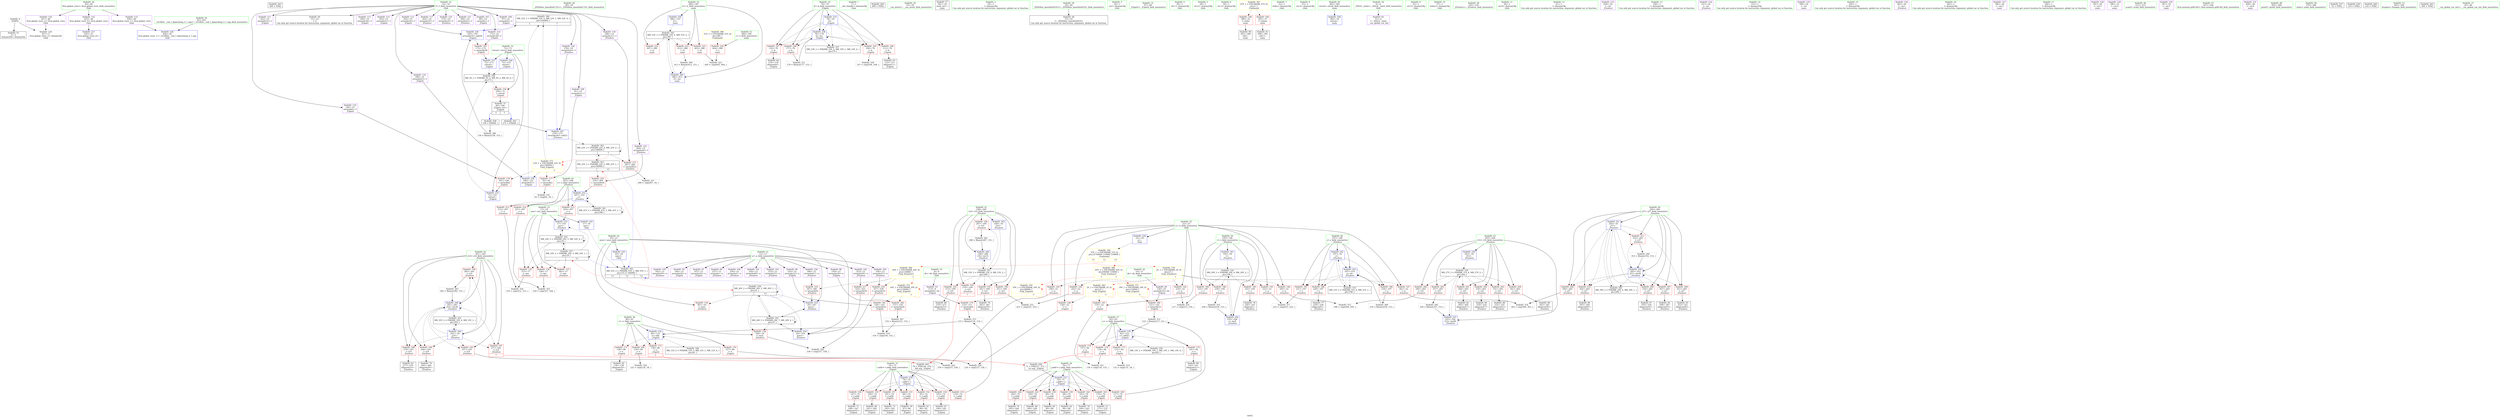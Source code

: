 digraph "SVFG" {
	label="SVFG";

	Node0x5585e24be310 [shape=record,color=grey,label="{NodeID: 0\nNullPtr}"];
	Node0x5585e24be310 -> Node0x5585e24e0730[style=solid];
	Node0x5585e24be310 -> Node0x5585e24e4810[style=solid];
	Node0x5585e2522ef0 [shape=record,color=black,label="{NodeID: 443\n400 = PHI()\n}"];
	Node0x5585e2506e70 [shape=record,color=black,label="{NodeID: 360\nMR_22V_2 = PHI(MR_22V_5, MR_22V_1, MR_22V_4, )\npts\{160000 \}\n|{<s0>3|<s1>7}}"];
	Node0x5585e2506e70:s0 -> Node0x5585e24ecca0[style=dashed,color=blue];
	Node0x5585e2506e70:s1 -> Node0x5585e24ed590[style=dashed,color=blue];
	Node0x5585e24e2ab0 [shape=record,color=red,label="{NodeID: 194\n287\<--199\n\<--i10\n_Z5solvev\n}"];
	Node0x5585e24e2ab0 -> Node0x5585e24f0590[style=solid];
	Node0x5585e24df4c0 [shape=record,color=purple,label="{NodeID: 111\n162\<--14\narrayidx32\<--f\n_Z3getii\n}"];
	Node0x5585e24ddf10 [shape=record,color=green,label="{NodeID: 28\n49\<--50\n_ZNSt8ios_base4InitC1Ev\<--_ZNSt8ios_base4InitC1Ev_field_insensitive\n}"];
	Node0x5585e24f0a10 [shape=record,color=grey,label="{NodeID: 305\n358 = Binary(357, 153, )\n}"];
	Node0x5585e24f0a10 -> Node0x5585e24eddb0[style=solid];
	Node0x5585e24e4170 [shape=record,color=red,label="{NodeID: 222\n407\<--386\n\<--tt\nmain\n}"];
	Node0x5585e24e5c90 [shape=record,color=red,label="{NodeID: 139\n361\<--20\n\<--anss\n_Z5solvev\n}"];
	Node0x5585e24e0830 [shape=record,color=black,label="{NodeID: 56\n15\<--14\n\<--f\nCan only get source location for instruction, argument, global var or function.}"];
	Node0x5585e24ed800 [shape=record,color=blue,label="{NodeID: 250\n203\<--18\ni33\<--\n_Z5solvev\n}"];
	Node0x5585e24ed800 -> Node0x5585e2500140[style=dashed];
	Node0x5585e24e7350 [shape=record,color=red,label="{NodeID: 167\n118\<--78\n\<--k\n_Z3getii\n}"];
	Node0x5585e24e7350 -> Node0x5585e24e0f10[style=solid];
	Node0x5585e24e1f50 [shape=record,color=black,label="{NodeID: 84\n319\<--318\nidxprom47\<--\n_Z5solvev\n}"];
	Node0x5585e24d1ed0 [shape=record,color=green,label="{NodeID: 1\n7\<--1\n__dso_handle\<--dummyObj\nGlob }"];
	Node0x5585e2522fc0 [shape=record,color=black,label="{NodeID: 444\n409 = PHI()\n}"];
	Node0x5585e24e2b80 [shape=record,color=red,label="{NodeID: 195\n257\<--201\n\<--j14\n_Z5solvev\n}"];
	Node0x5585e24e2b80 -> Node0x5585e24f2690[style=solid];
	Node0x5585e24df590 [shape=record,color=purple,label="{NodeID: 112\n165\<--14\narrayidx34\<--f\n_Z3getii\n}"];
	Node0x5585e24df590 -> Node0x5585e24ecca0[style=solid];
	Node0x5585e24de010 [shape=record,color=green,label="{NodeID: 29\n55\<--56\n__cxa_atexit\<--__cxa_atexit_field_insensitive\n}"];
	Node0x5585e24e8c90 [shape=record,color=yellow,style=double,label="{NodeID: 389\n51V_1 = ENCHI(MR_51V_0)\npts\{385 \}\nFun[main]}"];
	Node0x5585e24e8c90 -> Node0x5585e24e3fd0[style=dashed];
	Node0x5585e24f0b90 [shape=record,color=grey,label="{NodeID: 306\n159 = Binary(158, 153, )\n}"];
	Node0x5585e24f0b90 -> Node0x5585e24ecca0[style=solid];
	Node0x5585e24e4240 [shape=record,color=red,label="{NodeID: 223\n412\<--386\n\<--tt\nmain\n}"];
	Node0x5585e24e4240 -> Node0x5585e24f1010[style=solid];
	Node0x5585e24e5d60 [shape=record,color=red,label="{NodeID: 140\n128\<--22\n\<--n\n_Z3getii\n}"];
	Node0x5585e24e5d60 -> Node0x5585e24f2c90[style=solid];
	Node0x5585e24e0930 [shape=record,color=black,label="{NodeID: 57\n381\<--18\nmain_ret\<--\nmain\n}"];
	Node0x5585e24fe840 [shape=record,color=black,label="{NodeID: 334\nMR_29V_3 = PHI(MR_29V_4, MR_29V_2, )\npts\{196 \}\n}"];
	Node0x5585e24fe840 -> Node0x5585e24e8120[style=dashed];
	Node0x5585e24fe840 -> Node0x5585e24e81f0[style=dashed];
	Node0x5585e24fe840 -> Node0x5585e24e82c0[style=dashed];
	Node0x5585e24fe840 -> Node0x5585e24ed320[style=dashed];
	Node0x5585e24ed8d0 [shape=record,color=blue,label="{NodeID: 251\n205\<--18\nj37\<--\n_Z5solvev\n}"];
	Node0x5585e24ed8d0 -> Node0x5585e24e3470[style=dashed];
	Node0x5585e24ed8d0 -> Node0x5585e24e3540[style=dashed];
	Node0x5585e24ed8d0 -> Node0x5585e24e3610[style=dashed];
	Node0x5585e24ed8d0 -> Node0x5585e24e36e0[style=dashed];
	Node0x5585e24ed8d0 -> Node0x5585e24e37b0[style=dashed];
	Node0x5585e24ed8d0 -> Node0x5585e24e3880[style=dashed];
	Node0x5585e24ed8d0 -> Node0x5585e24edce0[style=dashed];
	Node0x5585e24ed8d0 -> Node0x5585e2500640[style=dashed];
	Node0x5585e24e7420 [shape=record,color=red,label="{NodeID: 168\n177\<--78\n\<--k\n_Z3getii\n}"];
	Node0x5585e24e7420 -> Node0x5585e24f1310[style=solid];
	Node0x5585e24e2020 [shape=record,color=black,label="{NodeID: 85\n322\<--321\nidxprom49\<--\n_Z5solvev\n}"];
	Node0x5585e24bd270 [shape=record,color=green,label="{NodeID: 2\n18\<--1\n\<--dummyObj\nCan only get source location for instruction, argument, global var or function.}"];
	Node0x5585e2523090 [shape=record,color=black,label="{NodeID: 445\n70 = PHI(156, 270, )\n0th arg _Z3getii }"];
	Node0x5585e2523090 -> Node0x5585e24ec7c0[style=solid];
	Node0x5585e2507870 [shape=record,color=black,label="{NodeID: 362\nMR_22V_3 = PHI(MR_22V_4, MR_22V_2, )\npts\{160000 \}\n|{|<s3>7}}"];
	Node0x5585e2507870 -> Node0x5585e24e3bc0[style=dashed];
	Node0x5585e2507870 -> Node0x5585e2504b70[style=dashed];
	Node0x5585e2507870 -> Node0x5585e2507870[style=dashed];
	Node0x5585e2507870:s3 -> Node0x5585e2509070[style=dashed,color=red];
	Node0x5585e24e2c50 [shape=record,color=red,label="{NodeID: 196\n264\<--201\n\<--j14\n_Z5solvev\n}"];
	Node0x5585e24e2c50 -> Node0x5585e24e1b40[style=solid];
	Node0x5585e24df660 [shape=record,color=purple,label="{NodeID: 113\n169\<--14\narrayidx36\<--f\n_Z3getii\n}"];
	Node0x5585e24de110 [shape=record,color=green,label="{NodeID: 30\n54\<--60\n_ZNSt8ios_base4InitD1Ev\<--_ZNSt8ios_base4InitD1Ev_field_insensitive\n}"];
	Node0x5585e24de110 -> Node0x5585e24e0a00[style=solid];
	Node0x5585e24f0d10 [shape=record,color=grey,label="{NodeID: 307\n152 = Binary(151, 153, )\n}"];
	Node0x5585e24f0d10 -> Node0x5585e24f1f10[style=solid];
	Node0x5585e24e4310 [shape=record,color=blue,label="{NodeID: 224\n17\<--18\nans\<--\nGlob }"];
	Node0x5585e24e4310 -> Node0x5585e2501040[style=dashed];
	Node0x5585e24e5e30 [shape=record,color=red,label="{NodeID: 141\n135\<--22\n\<--n\n_Z3getii\n}"];
	Node0x5585e24e5e30 -> Node0x5585e24f2210[style=solid];
	Node0x5585e24e0a00 [shape=record,color=black,label="{NodeID: 58\n53\<--54\n\<--_ZNSt8ios_base4InitD1Ev\nCan only get source location for instruction, argument, global var or function.}"];
	Node0x5585e24fed40 [shape=record,color=black,label="{NodeID: 335\nMR_31V_2 = PHI(MR_31V_4, MR_31V_1, )\npts\{198 \}\n}"];
	Node0x5585e24fed40 -> Node0x5585e24ed180[style=dashed];
	Node0x5585e24ed9a0 [shape=record,color=blue,label="{NodeID: 252\n207\<--310\ns\<--\n_Z5solvev\n}"];
	Node0x5585e24ed9a0 -> Node0x5585e24e3950[style=dashed];
	Node0x5585e24ed9a0 -> Node0x5585e24e3a20[style=dashed];
	Node0x5585e24ed9a0 -> Node0x5585e24e3af0[style=dashed];
	Node0x5585e24ed9a0 -> Node0x5585e24ed9a0[style=dashed];
	Node0x5585e24ed9a0 -> Node0x5585e2500b40[style=dashed];
	Node0x5585e24e74f0 [shape=record,color=red,label="{NodeID: 169\n124\<--80\n\<--x\n_Z3getii\n}"];
	Node0x5585e24e74f0 -> Node0x5585e24f2e10[style=solid];
	Node0x5585e24e20f0 [shape=record,color=black,label="{NodeID: 86\n332\<--331\nidxprom52\<--\n_Z5solvev\n}"];
	Node0x5585e24bd390 [shape=record,color=green,label="{NodeID: 3\n24\<--1\n.str\<--dummyObj\nGlob }"];
	Node0x5585e2523330 [shape=record,color=black,label="{NodeID: 446\n71 = PHI(157, 271, )\n1st arg _Z3getii }"];
	Node0x5585e2523330 -> Node0x5585e24ec890[style=solid];
	Node0x5585e2507d70 [shape=record,color=yellow,style=double,label="{NodeID: 363\n2V_1 = ENCHI(MR_2V_0)\npts\{23 \}\nFun[_Z3getii]|{|<s2>3}}"];
	Node0x5585e2507d70 -> Node0x5585e24e5d60[style=dashed];
	Node0x5585e2507d70 -> Node0x5585e24e5e30[style=dashed];
	Node0x5585e2507d70:s2 -> Node0x5585e2507d70[style=dashed,color=red];
	Node0x5585e24e2d20 [shape=record,color=red,label="{NodeID: 197\n271\<--201\n\<--j14\n_Z5solvev\n|{<s0>7}}"];
	Node0x5585e24e2d20:s0 -> Node0x5585e2523330[style=solid,color=red];
	Node0x5585e24df730 [shape=record,color=purple,label="{NodeID: 114\n172\<--14\narrayidx38\<--f\n_Z3getii\n}"];
	Node0x5585e24df730 -> Node0x5585e24e8050[style=solid];
	Node0x5585e24de210 [shape=record,color=green,label="{NodeID: 31\n67\<--68\n_Z3getii\<--_Z3getii_field_insensitive\n}"];
	Node0x5585e24f0e90 [shape=record,color=grey,label="{NodeID: 308\n235 = Binary(234, 153, )\n}"];
	Node0x5585e24f0e90 -> Node0x5585e24ed250[style=solid];
	Node0x5585e24e4410 [shape=record,color=blue,label="{NodeID: 225\n20\<--18\nanss\<--\nGlob }"];
	Node0x5585e24e4410 -> Node0x5585e2501040[style=dashed];
	Node0x5585e24e5f00 [shape=record,color=red,label="{NodeID: 142\n216\<--22\n\<--n\n_Z5solvev\n}"];
	Node0x5585e24e5f00 -> Node0x5585e24f1a90[style=solid];
	Node0x5585e24e0b00 [shape=record,color=black,label="{NodeID: 59\n87\<--86\nidxprom\<--\n_Z3getii\n}"];
	Node0x5585e24eda70 [shape=record,color=blue,label="{NodeID: 253\n17\<--316\nans\<--\n_Z5solvev\n}"];
	Node0x5585e24eda70 -> Node0x5585e2505070[style=dashed];
	Node0x5585e24e75c0 [shape=record,color=red,label="{NodeID: 170\n127\<--80\n\<--x\n_Z3getii\n}"];
	Node0x5585e24e75c0 -> Node0x5585e24f2c90[style=solid];
	Node0x5585e24e21c0 [shape=record,color=black,label="{NodeID: 87\n335\<--334\nidxprom54\<--\n_Z5solvev\n}"];
	Node0x5585e24bd420 [shape=record,color=green,label="{NodeID: 4\n26\<--1\n.str.1\<--dummyObj\nGlob }"];
	Node0x5585e24e2df0 [shape=record,color=red,label="{NodeID: 198\n276\<--201\n\<--j14\n_Z5solvev\n}"];
	Node0x5585e24e2df0 -> Node0x5585e24e1ce0[style=solid];
	Node0x5585e24e4930 [shape=record,color=purple,label="{NodeID: 115\n183\<--14\narrayidx41\<--f\n_Z3getii\n}"];
	Node0x5585e24de310 [shape=record,color=green,label="{NodeID: 32\n72\<--73\nretval\<--retval_field_insensitive\n_Z3getii\n}"];
	Node0x5585e24de310 -> Node0x5585e24e6580[style=solid];
	Node0x5585e24de310 -> Node0x5585e24ec960[style=solid];
	Node0x5585e24de310 -> Node0x5585e24ecd70[style=solid];
	Node0x5585e24de310 -> Node0x5585e24ecfe0[style=solid];
	Node0x5585e24e8f60 [shape=record,color=yellow,style=double,label="{NodeID: 392\n57V_1 = ENCHI(MR_57V_0)\npts\{23 90000 110000 130000 \}\nFun[main]|{<s0>13|<s1>13|<s2>13}}"];
	Node0x5585e24e8f60:s0 -> Node0x5585e2509340[style=dashed,color=red];
	Node0x5585e24e8f60:s1 -> Node0x5585e24e87a0[style=dashed,color=red];
	Node0x5585e24e8f60:s2 -> Node0x5585e24e8990[style=dashed,color=red];
	Node0x5585e24f1010 [shape=record,color=grey,label="{NodeID: 309\n413 = Binary(412, 153, )\n}"];
	Node0x5585e24f1010 -> Node0x5585e24ee020[style=solid];
	Node0x5585e24e4510 [shape=record,color=blue,label="{NodeID: 226\n22\<--18\nn\<--\nGlob }"];
	Node0x5585e24e4510 -> Node0x5585e24e8f60[style=dashed];
	Node0x5585e24e5fd0 [shape=record,color=red,label="{NodeID: 143\n222\<--22\n\<--n\n_Z5solvev\n}"];
	Node0x5585e24e5fd0 -> Node0x5585e24f1c10[style=solid];
	Node0x5585e24e0bd0 [shape=record,color=black,label="{NodeID: 60\n90\<--89\nidxprom1\<--\n_Z3getii\n}"];
	Node0x5585e24ff740 [shape=record,color=black,label="{NodeID: 337\nMR_24V_2 = PHI(MR_24V_3, MR_24V_1, )\npts\{19 \}\n|{|<s6>13}}"];
	Node0x5585e24ff740 -> Node0x5585e24e5950[style=dashed];
	Node0x5585e24ff740 -> Node0x5585e24e5a20[style=dashed];
	Node0x5585e24ff740 -> Node0x5585e24e5af0[style=dashed];
	Node0x5585e24ff740 -> Node0x5585e24eda70[style=dashed];
	Node0x5585e24ff740 -> Node0x5585e24ff740[style=dashed];
	Node0x5585e24ff740 -> Node0x5585e2505070[style=dashed];
	Node0x5585e24ff740:s6 -> Node0x5585e2501040[style=dashed,color=blue];
	Node0x5585e24edb40 [shape=record,color=blue,label="{NodeID: 254\n20\<--324\nanss\<--\n_Z5solvev\n}"];
	Node0x5585e24edb40 -> Node0x5585e2505570[style=dashed];
	Node0x5585e24e7690 [shape=record,color=red,label="{NodeID: 171\n138\<--80\n\<--x\n_Z3getii\n}"];
	Node0x5585e24e7690 -> Node0x5585e24e0fe0[style=solid];
	Node0x5585e24e2290 [shape=record,color=black,label="{NodeID: 88\n342\<--341\nidxprom58\<--\n_Z5solvev\n}"];
	Node0x5585e24d21f0 [shape=record,color=green,label="{NodeID: 5\n28\<--1\n.str.2\<--dummyObj\nGlob }"];
	Node0x5585e24e2ec0 [shape=record,color=red,label="{NodeID: 199\n282\<--201\n\<--j14\n_Z5solvev\n}"];
	Node0x5585e24e2ec0 -> Node0x5585e24f0710[style=solid];
	Node0x5585e24e49c0 [shape=record,color=purple,label="{NodeID: 116\n186\<--14\narrayidx43\<--f\n_Z3getii\n}"];
	Node0x5585e24e49c0 -> Node0x5585e24ecf10[style=solid];
	Node0x5585e24de3e0 [shape=record,color=green,label="{NodeID: 33\n74\<--75\ni.addr\<--i.addr_field_insensitive\n_Z3getii\n}"];
	Node0x5585e24de3e0 -> Node0x5585e24e6650[style=solid];
	Node0x5585e24de3e0 -> Node0x5585e24e6720[style=solid];
	Node0x5585e24de3e0 -> Node0x5585e24e67f0[style=solid];
	Node0x5585e24de3e0 -> Node0x5585e24e68c0[style=solid];
	Node0x5585e24de3e0 -> Node0x5585e24e6990[style=solid];
	Node0x5585e24de3e0 -> Node0x5585e24e6a60[style=solid];
	Node0x5585e24de3e0 -> Node0x5585e24e6b30[style=solid];
	Node0x5585e24de3e0 -> Node0x5585e24ec7c0[style=solid];
	Node0x5585e24f1190 [shape=record,color=grey,label="{NodeID: 310\n240 = Binary(239, 153, )\n}"];
	Node0x5585e24f1190 -> Node0x5585e24ed320[style=solid];
	Node0x5585e24e4610 [shape=record,color=blue,label="{NodeID: 227\n425\<--41\nllvm.global_ctors_0\<--\nGlob }"];
	Node0x5585e24e60a0 [shape=record,color=red,label="{NodeID: 144\n252\<--22\n\<--n\n_Z5solvev\n}"];
	Node0x5585e24e60a0 -> Node0x5585e24f2390[style=solid];
	Node0x5585e24e0ca0 [shape=record,color=black,label="{NodeID: 61\n96\<--95\nidxprom3\<--\n_Z3getii\n}"];
	Node0x5585e24ffc40 [shape=record,color=black,label="{NodeID: 338\nMR_26V_2 = PHI(MR_26V_3, MR_26V_1, )\npts\{21 \}\n|{|<s6>13}}"];
	Node0x5585e24ffc40 -> Node0x5585e24e5bc0[style=dashed];
	Node0x5585e24ffc40 -> Node0x5585e24e5c90[style=dashed];
	Node0x5585e24ffc40 -> Node0x5585e24edb40[style=dashed];
	Node0x5585e24ffc40 -> Node0x5585e24edc10[style=dashed];
	Node0x5585e24ffc40 -> Node0x5585e24ffc40[style=dashed];
	Node0x5585e24ffc40 -> Node0x5585e2505570[style=dashed];
	Node0x5585e24ffc40:s6 -> Node0x5585e2501040[style=dashed,color=blue];
	Node0x5585e24edc10 [shape=record,color=blue,label="{NodeID: 255\n20\<--347\nanss\<--\n_Z5solvev\n}"];
	Node0x5585e24edc10 -> Node0x5585e2505570[style=dashed];
	Node0x5585e24e7760 [shape=record,color=red,label="{NodeID: 172\n156\<--80\n\<--x\n_Z3getii\n|{<s0>3}}"];
	Node0x5585e24e7760:s0 -> Node0x5585e2523090[style=solid,color=red];
	Node0x5585e24e2360 [shape=record,color=black,label="{NodeID: 89\n345\<--344\nidxprom60\<--\n_Z5solvev\n}"];
	Node0x5585e24d2280 [shape=record,color=green,label="{NodeID: 6\n30\<--1\n.str.3\<--dummyObj\nGlob }"];
	Node0x5585e24e2f90 [shape=record,color=red,label="{NodeID: 200\n294\<--203\n\<--i33\n_Z5solvev\n}"];
	Node0x5585e24e2f90 -> Node0x5585e24f1910[style=solid];
	Node0x5585e24e4a50 [shape=record,color=purple,label="{NodeID: 117\n263\<--14\narrayidx19\<--f\n_Z5solvev\n}"];
	Node0x5585e24de4b0 [shape=record,color=green,label="{NodeID: 34\n76\<--77\nj.addr\<--j.addr_field_insensitive\n_Z3getii\n}"];
	Node0x5585e24de4b0 -> Node0x5585e24e6c00[style=solid];
	Node0x5585e24de4b0 -> Node0x5585e24e6cd0[style=solid];
	Node0x5585e24de4b0 -> Node0x5585e24e6da0[style=solid];
	Node0x5585e24de4b0 -> Node0x5585e24e6e70[style=solid];
	Node0x5585e24de4b0 -> Node0x5585e24e6f40[style=solid];
	Node0x5585e24de4b0 -> Node0x5585e24e7010[style=solid];
	Node0x5585e24de4b0 -> Node0x5585e24e70e0[style=solid];
	Node0x5585e24de4b0 -> Node0x5585e24ec890[style=solid];
	Node0x5585e24f1310 [shape=record,color=grey,label="{NodeID: 311\n178 = Binary(177, 153, )\n}"];
	Node0x5585e24f1310 -> Node0x5585e24ece40[style=solid];
	Node0x5585e24e4710 [shape=record,color=blue,label="{NodeID: 228\n426\<--42\nllvm.global_ctors_1\<--_GLOBAL__sub_I_lijiancheng_0_1.cpp\nGlob }"];
	Node0x5585e24e6170 [shape=record,color=red,label="{NodeID: 145\n258\<--22\n\<--n\n_Z5solvev\n}"];
	Node0x5585e24e6170 -> Node0x5585e24f2690[style=solid];
	Node0x5585e24e0d70 [shape=record,color=black,label="{NodeID: 62\n99\<--98\nidxprom5\<--\n_Z3getii\n}"];
	Node0x5585e2500140 [shape=record,color=black,label="{NodeID: 339\nMR_37V_3 = PHI(MR_37V_4, MR_37V_2, )\npts\{204 \}\n}"];
	Node0x5585e2500140 -> Node0x5585e24e2f90[style=dashed];
	Node0x5585e2500140 -> Node0x5585e24e3060[style=dashed];
	Node0x5585e2500140 -> Node0x5585e24e3130[style=dashed];
	Node0x5585e2500140 -> Node0x5585e24e3200[style=dashed];
	Node0x5585e2500140 -> Node0x5585e24e32d0[style=dashed];
	Node0x5585e2500140 -> Node0x5585e24e33a0[style=dashed];
	Node0x5585e2500140 -> Node0x5585e24eddb0[style=dashed];
	Node0x5585e24edce0 [shape=record,color=blue,label="{NodeID: 256\n205\<--353\nj37\<--inc65\n_Z5solvev\n}"];
	Node0x5585e24edce0 -> Node0x5585e24e3470[style=dashed];
	Node0x5585e24edce0 -> Node0x5585e24e3540[style=dashed];
	Node0x5585e24edce0 -> Node0x5585e24e3610[style=dashed];
	Node0x5585e24edce0 -> Node0x5585e24e36e0[style=dashed];
	Node0x5585e24edce0 -> Node0x5585e24e37b0[style=dashed];
	Node0x5585e24edce0 -> Node0x5585e24e3880[style=dashed];
	Node0x5585e24edce0 -> Node0x5585e24edce0[style=dashed];
	Node0x5585e24edce0 -> Node0x5585e2500640[style=dashed];
	Node0x5585e24e7830 [shape=record,color=red,label="{NodeID: 173\n131\<--82\n\<--y\n_Z3getii\n}"];
	Node0x5585e24e7830 -> Node0x5585e24f1790[style=solid];
	Node0x5585e24e2430 [shape=record,color=black,label="{NodeID: 90\n392\<--389\ncall\<--\nmain\n}"];
	Node0x5585e24d1220 [shape=record,color=green,label="{NodeID: 7\n32\<--1\nstdin\<--dummyObj\nGlob }"];
	Node0x5585e24e3060 [shape=record,color=red,label="{NodeID: 201\n304\<--203\n\<--i33\n_Z5solvev\n}"];
	Node0x5585e24e3060 -> Node0x5585e24e1db0[style=solid];
	Node0x5585e24e4b20 [shape=record,color=purple,label="{NodeID: 118\n266\<--14\narrayidx21\<--f\n_Z5solvev\n}"];
	Node0x5585e24e4b20 -> Node0x5585e24e3bc0[style=solid];
	Node0x5585e24de580 [shape=record,color=green,label="{NodeID: 35\n78\<--79\nk\<--k_field_insensitive\n_Z3getii\n}"];
	Node0x5585e24de580 -> Node0x5585e24e71b0[style=solid];
	Node0x5585e24de580 -> Node0x5585e24e7280[style=solid];
	Node0x5585e24de580 -> Node0x5585e24e7350[style=solid];
	Node0x5585e24de580 -> Node0x5585e24e7420[style=solid];
	Node0x5585e24de580 -> Node0x5585e24eca30[style=solid];
	Node0x5585e24de580 -> Node0x5585e24ece40[style=solid];
	Node0x5585e24f1490 [shape=record,color=grey,label="{NodeID: 312\n122 = Binary(117, 121, )\n}"];
	Node0x5585e24f1490 -> Node0x5585e24ecbd0[style=solid];
	Node0x5585e24e4810 [shape=record,color=blue, style = dotted,label="{NodeID: 229\n427\<--3\nllvm.global_ctors_2\<--dummyVal\nGlob }"];
	Node0x5585e24e6240 [shape=record,color=red,label="{NodeID: 146\n295\<--22\n\<--n\n_Z5solvev\n}"];
	Node0x5585e24e6240 -> Node0x5585e24f1910[style=solid];
	Node0x5585e24e0e40 [shape=record,color=black,label="{NodeID: 63\n112\<--111\nidxprom7\<--\n_Z3getii\n}"];
	Node0x5585e2500640 [shape=record,color=black,label="{NodeID: 340\nMR_39V_2 = PHI(MR_39V_4, MR_39V_1, )\npts\{206 \}\n}"];
	Node0x5585e2500640 -> Node0x5585e24ed8d0[style=dashed];
	Node0x5585e24eddb0 [shape=record,color=blue,label="{NodeID: 257\n203\<--358\ni33\<--inc68\n_Z5solvev\n}"];
	Node0x5585e24eddb0 -> Node0x5585e2500140[style=dashed];
	Node0x5585e24e7900 [shape=record,color=red,label="{NodeID: 174\n134\<--82\n\<--y\n_Z3getii\n}"];
	Node0x5585e24e7900 -> Node0x5585e24f2210[style=solid];
	Node0x5585e24e2500 [shape=record,color=black,label="{NodeID: 91\n398\<--395\ncall1\<--\nmain\n}"];
	Node0x5585e24d12b0 [shape=record,color=green,label="{NodeID: 8\n33\<--1\n.str.4\<--dummyObj\nGlob }"];
	Node0x5585e24e3130 [shape=record,color=red,label="{NodeID: 202\n318\<--203\n\<--i33\n_Z5solvev\n}"];
	Node0x5585e24e3130 -> Node0x5585e24e1f50[style=solid];
	Node0x5585e24e4bf0 [shape=record,color=purple,label="{NodeID: 119\n275\<--14\narrayidx24\<--f\n_Z5solvev\n}"];
	Node0x5585e24de650 [shape=record,color=green,label="{NodeID: 36\n80\<--81\nx\<--x_field_insensitive\n_Z3getii\n}"];
	Node0x5585e24de650 -> Node0x5585e24e74f0[style=solid];
	Node0x5585e24de650 -> Node0x5585e24e75c0[style=solid];
	Node0x5585e24de650 -> Node0x5585e24e7690[style=solid];
	Node0x5585e24de650 -> Node0x5585e24e7760[style=solid];
	Node0x5585e24de650 -> Node0x5585e24ecb00[style=solid];
	Node0x5585e24f1610 [shape=record,color=grey,label="{NodeID: 313\n115 = Binary(110, 114, )\n}"];
	Node0x5585e24f1610 -> Node0x5585e24ecb00[style=solid];
	Node0x5585e24ec7c0 [shape=record,color=blue,label="{NodeID: 230\n74\<--70\ni.addr\<--i\n_Z3getii\n}"];
	Node0x5585e24ec7c0 -> Node0x5585e24e6650[style=dashed];
	Node0x5585e24ec7c0 -> Node0x5585e24e6720[style=dashed];
	Node0x5585e24ec7c0 -> Node0x5585e24e67f0[style=dashed];
	Node0x5585e24ec7c0 -> Node0x5585e24e68c0[style=dashed];
	Node0x5585e24ec7c0 -> Node0x5585e24e6990[style=dashed];
	Node0x5585e24ec7c0 -> Node0x5585e24e6a60[style=dashed];
	Node0x5585e24ec7c0 -> Node0x5585e24e6b30[style=dashed];
	Node0x5585e24e6310 [shape=record,color=red,label="{NodeID: 147\n301\<--22\n\<--n\n_Z5solvev\n}"];
	Node0x5585e24e6310 -> Node0x5585e24f1d90[style=solid];
	Node0x5585e24e0f10 [shape=record,color=black,label="{NodeID: 64\n119\<--118\nidxprom9\<--\n_Z3getii\n}"];
	Node0x5585e2500b40 [shape=record,color=black,label="{NodeID: 341\nMR_41V_2 = PHI(MR_41V_3, MR_41V_1, )\npts\{208 \}\n}"];
	Node0x5585e2500b40 -> Node0x5585e24ed9a0[style=dashed];
	Node0x5585e2500b40 -> Node0x5585e2500b40[style=dashed];
	Node0x5585e24ede80 [shape=record,color=blue,label="{NodeID: 258\n382\<--18\nretval\<--\nmain\n}"];
	Node0x5585e24e79d0 [shape=record,color=red,label="{NodeID: 175\n141\<--82\n\<--y\n_Z3getii\n}"];
	Node0x5585e24e79d0 -> Node0x5585e24e10b0[style=solid];
	Node0x5585e24e25d0 [shape=record,color=purple,label="{NodeID: 92\n51\<--4\n\<--_ZStL8__ioinit\n__cxx_global_var_init\n}"];
	Node0x5585e24d0e60 [shape=record,color=green,label="{NodeID: 9\n35\<--1\n.str.5\<--dummyObj\nGlob }"];
	Node0x5585e24e3200 [shape=record,color=red,label="{NodeID: 203\n331\<--203\n\<--i33\n_Z5solvev\n}"];
	Node0x5585e24e3200 -> Node0x5585e24e20f0[style=solid];
	Node0x5585e24e4cc0 [shape=record,color=purple,label="{NodeID: 120\n278\<--14\narrayidx26\<--f\n_Z5solvev\n}"];
	Node0x5585e24e4cc0 -> Node0x5585e24ed590[style=solid];
	Node0x5585e24de720 [shape=record,color=green,label="{NodeID: 37\n82\<--83\ny\<--y_field_insensitive\n_Z3getii\n}"];
	Node0x5585e24de720 -> Node0x5585e24e7830[style=solid];
	Node0x5585e24de720 -> Node0x5585e24e7900[style=solid];
	Node0x5585e24de720 -> Node0x5585e24e79d0[style=solid];
	Node0x5585e24de720 -> Node0x5585e24e7aa0[style=solid];
	Node0x5585e24de720 -> Node0x5585e24ecbd0[style=solid];
	Node0x5585e24f1790 [shape=record,color=grey,label="{NodeID: 314\n132 = cmp(131, 18, )\n}"];
	Node0x5585e24ec890 [shape=record,color=blue,label="{NodeID: 231\n76\<--71\nj.addr\<--j\n_Z3getii\n}"];
	Node0x5585e24ec890 -> Node0x5585e24e6c00[style=dashed];
	Node0x5585e24ec890 -> Node0x5585e24e6cd0[style=dashed];
	Node0x5585e24ec890 -> Node0x5585e24e6da0[style=dashed];
	Node0x5585e24ec890 -> Node0x5585e24e6e70[style=dashed];
	Node0x5585e24ec890 -> Node0x5585e24e6f40[style=dashed];
	Node0x5585e24ec890 -> Node0x5585e24e7010[style=dashed];
	Node0x5585e24ec890 -> Node0x5585e24e70e0[style=dashed];
	Node0x5585e24e63e0 [shape=record,color=red,label="{NodeID: 148\n389\<--32\n\<--stdin\nmain\n}"];
	Node0x5585e24e63e0 -> Node0x5585e24e2430[style=solid];
	Node0x5585e24e0fe0 [shape=record,color=black,label="{NodeID: 65\n139\<--138\nidxprom19\<--\n_Z3getii\n}"];
	Node0x5585e2501040 [shape=record,color=black,label="{NodeID: 342\nMR_55V_2 = PHI(MR_55V_3, MR_55V_1, )\npts\{19 21 160000 \}\n|{<s0>13|<s1>13|<s2>13}}"];
	Node0x5585e2501040:s0 -> Node0x5585e24ff740[style=dashed,color=red];
	Node0x5585e2501040:s1 -> Node0x5585e24ffc40[style=dashed,color=red];
	Node0x5585e2501040:s2 -> Node0x5585e2504b70[style=dashed,color=red];
	Node0x5585e24edf50 [shape=record,color=blue,label="{NodeID: 259\n386\<--153\ntt\<--\nmain\n}"];
	Node0x5585e24edf50 -> Node0x5585e2501570[style=dashed];
	Node0x5585e24e7aa0 [shape=record,color=red,label="{NodeID: 176\n157\<--82\n\<--y\n_Z3getii\n|{<s0>3}}"];
	Node0x5585e24e7aa0:s0 -> Node0x5585e2523330[style=solid,color=red];
	Node0x5585e24e26a0 [shape=record,color=purple,label="{NodeID: 93\n113\<--8\narrayidx8\<--dx\n_Z3getii\n}"];
	Node0x5585e24e26a0 -> Node0x5585e24e7d10[style=solid];
	Node0x5585e24d0ef0 [shape=record,color=green,label="{NodeID: 10\n37\<--1\nstdout\<--dummyObj\nGlob }"];
	Node0x5585e2508dd0 [shape=record,color=yellow,style=double,label="{NodeID: 370\n16V_1 = ENCHI(MR_16V_0)\npts\{90000 \}\nFun[_Z3getii]|{|<s1>3}}"];
	Node0x5585e2508dd0 -> Node0x5585e24e7d10[style=dashed];
	Node0x5585e2508dd0:s1 -> Node0x5585e2508dd0[style=dashed,color=red];
	Node0x5585e24e32d0 [shape=record,color=red,label="{NodeID: 204\n341\<--203\n\<--i33\n_Z5solvev\n}"];
	Node0x5585e24e32d0 -> Node0x5585e24e2290[style=solid];
	Node0x5585e24e4d90 [shape=record,color=purple,label="{NodeID: 121\n306\<--14\narrayidx42\<--f\n_Z5solvev\n}"];
	Node0x5585e24de7f0 [shape=record,color=green,label="{NodeID: 38\n192\<--193\n_Z5solvev\<--_Z5solvev_field_insensitive\n}"];
	Node0x5585e24f1910 [shape=record,color=grey,label="{NodeID: 315\n296 = cmp(294, 295, )\n}"];
	Node0x5585e24ec960 [shape=record,color=blue,label="{NodeID: 232\n72\<--101\nretval\<--\n_Z3getii\n}"];
	Node0x5585e24ec960 -> Node0x5585e2505a70[style=dashed];
	Node0x5585e24e64b0 [shape=record,color=red,label="{NodeID: 149\n395\<--37\n\<--stdout\nmain\n}"];
	Node0x5585e24e64b0 -> Node0x5585e24e2500[style=solid];
	Node0x5585e24e10b0 [shape=record,color=black,label="{NodeID: 66\n142\<--141\nidxprom21\<--\n_Z3getii\n}"];
	Node0x5585e2501570 [shape=record,color=black,label="{NodeID: 343\nMR_53V_3 = PHI(MR_53V_4, MR_53V_2, )\npts\{387 \}\n}"];
	Node0x5585e2501570 -> Node0x5585e24e40a0[style=dashed];
	Node0x5585e2501570 -> Node0x5585e24e4170[style=dashed];
	Node0x5585e2501570 -> Node0x5585e24e4240[style=dashed];
	Node0x5585e2501570 -> Node0x5585e24ee020[style=dashed];
	Node0x5585e24ee020 [shape=record,color=blue,label="{NodeID: 260\n386\<--413\ntt\<--inc\nmain\n}"];
	Node0x5585e24ee020 -> Node0x5585e2501570[style=dashed];
	Node0x5585e24e7b70 [shape=record,color=red,label="{NodeID: 177\n92\<--91\n\<--arrayidx2\n_Z3getii\n}"];
	Node0x5585e24e7b70 -> Node0x5585e24f3110[style=solid];
	Node0x5585e24e2770 [shape=record,color=purple,label="{NodeID: 94\n120\<--10\narrayidx10\<--dy\n_Z3getii\n}"];
	Node0x5585e24e2770 -> Node0x5585e24e7de0[style=solid];
	Node0x5585e24d0fc0 [shape=record,color=green,label="{NodeID: 11\n38\<--1\n.str.6\<--dummyObj\nGlob }"];
	Node0x5585e2508eb0 [shape=record,color=yellow,style=double,label="{NodeID: 371\n18V_1 = ENCHI(MR_18V_0)\npts\{110000 \}\nFun[_Z3getii]|{|<s1>3}}"];
	Node0x5585e2508eb0 -> Node0x5585e24e7de0[style=dashed];
	Node0x5585e2508eb0:s1 -> Node0x5585e2508eb0[style=dashed,color=red];
	Node0x5585e24e33a0 [shape=record,color=red,label="{NodeID: 205\n357\<--203\n\<--i33\n_Z5solvev\n}"];
	Node0x5585e24e33a0 -> Node0x5585e24f0a10[style=solid];
	Node0x5585e24e4e60 [shape=record,color=purple,label="{NodeID: 122\n309\<--14\narrayidx44\<--f\n_Z5solvev\n}"];
	Node0x5585e24e4e60 -> Node0x5585e24e3c90[style=solid];
	Node0x5585e24de8f0 [shape=record,color=green,label="{NodeID: 39\n195\<--196\ni\<--i_field_insensitive\n_Z5solvev\n}"];
	Node0x5585e24de8f0 -> Node0x5585e24e8120[style=solid];
	Node0x5585e24de8f0 -> Node0x5585e24e81f0[style=solid];
	Node0x5585e24de8f0 -> Node0x5585e24e82c0[style=solid];
	Node0x5585e24de8f0 -> Node0x5585e24ed0b0[style=solid];
	Node0x5585e24de8f0 -> Node0x5585e24ed320[style=solid];
	Node0x5585e24f1a90 [shape=record,color=grey,label="{NodeID: 316\n217 = cmp(215, 216, )\n}"];
	Node0x5585e24eca30 [shape=record,color=blue,label="{NodeID: 233\n78\<--18\nk\<--\n_Z3getii\n}"];
	Node0x5585e24eca30 -> Node0x5585e24e71b0[style=dashed];
	Node0x5585e24eca30 -> Node0x5585e24e7280[style=dashed];
	Node0x5585e24eca30 -> Node0x5585e24e7350[style=dashed];
	Node0x5585e24eca30 -> Node0x5585e24e7420[style=dashed];
	Node0x5585e24eca30 -> Node0x5585e24ece40[style=dashed];
	Node0x5585e24eca30 -> Node0x5585e2505f70[style=dashed];
	Node0x5585e24e6580 [shape=record,color=red,label="{NodeID: 150\n190\<--72\n\<--retval\n_Z3getii\n}"];
	Node0x5585e24e6580 -> Node0x5585e24e1800[style=solid];
	Node0x5585e24e1180 [shape=record,color=black,label="{NodeID: 67\n146\<--145\nidxprom23\<--\n_Z3getii\n}"];
	Node0x5585e24e7c40 [shape=record,color=red,label="{NodeID: 178\n101\<--100\n\<--arrayidx6\n_Z3getii\n}"];
	Node0x5585e24e7c40 -> Node0x5585e24ec960[style=solid];
	Node0x5585e24e2840 [shape=record,color=purple,label="{NodeID: 95\n140\<--12\narrayidx20\<--a\n_Z3getii\n}"];
	Node0x5585e24d1090 [shape=record,color=green,label="{NodeID: 12\n41\<--1\n\<--dummyObj\nCan only get source location for instruction, argument, global var or function.}"];
	Node0x5585e2508f90 [shape=record,color=yellow,style=double,label="{NodeID: 372\n20V_1 = ENCHI(MR_20V_0)\npts\{130000 \}\nFun[_Z3getii]|{|<s2>3}}"];
	Node0x5585e2508f90 -> Node0x5585e24e7eb0[style=dashed];
	Node0x5585e2508f90 -> Node0x5585e24e7f80[style=dashed];
	Node0x5585e2508f90:s2 -> Node0x5585e2508f90[style=dashed,color=red];
	Node0x5585e24e3470 [shape=record,color=red,label="{NodeID: 206\n300\<--205\n\<--j37\n_Z5solvev\n}"];
	Node0x5585e24e3470 -> Node0x5585e24f1d90[style=solid];
	Node0x5585e24e4f30 [shape=record,color=purple,label="{NodeID: 123\n209\<--24\n\<--.str\n_Z5solvev\n}"];
	Node0x5585e24de9c0 [shape=record,color=green,label="{NodeID: 40\n197\<--198\nj\<--j_field_insensitive\n_Z5solvev\n}"];
	Node0x5585e24de9c0 -> Node0x5585e24e8390[style=solid];
	Node0x5585e24de9c0 -> Node0x5585e24e8460[style=solid];
	Node0x5585e24de9c0 -> Node0x5585e24e8530[style=solid];
	Node0x5585e24de9c0 -> Node0x5585e24ed180[style=solid];
	Node0x5585e24de9c0 -> Node0x5585e24ed250[style=solid];
	Node0x5585e24f1c10 [shape=record,color=grey,label="{NodeID: 317\n223 = cmp(221, 222, )\n}"];
	Node0x5585e24ecb00 [shape=record,color=blue,label="{NodeID: 234\n80\<--115\nx\<--add\n_Z3getii\n}"];
	Node0x5585e24ecb00 -> Node0x5585e24e74f0[style=dashed];
	Node0x5585e24ecb00 -> Node0x5585e24e75c0[style=dashed];
	Node0x5585e24ecb00 -> Node0x5585e24e7690[style=dashed];
	Node0x5585e24ecb00 -> Node0x5585e24e7760[style=dashed];
	Node0x5585e24ecb00 -> Node0x5585e24ecb00[style=dashed];
	Node0x5585e24ecb00 -> Node0x5585e2506470[style=dashed];
	Node0x5585e24e6650 [shape=record,color=red,label="{NodeID: 151\n86\<--74\n\<--i.addr\n_Z3getii\n}"];
	Node0x5585e24e6650 -> Node0x5585e24e0b00[style=solid];
	Node0x5585e24e1250 [shape=record,color=black,label="{NodeID: 68\n149\<--148\nidxprom25\<--\n_Z3getii\n}"];
	Node0x5585e24e7d10 [shape=record,color=red,label="{NodeID: 179\n114\<--113\n\<--arrayidx8\n_Z3getii\n}"];
	Node0x5585e24e7d10 -> Node0x5585e24f1610[style=solid];
	Node0x5585e24df8b0 [shape=record,color=purple,label="{NodeID: 96\n143\<--12\narrayidx22\<--a\n_Z3getii\n}"];
	Node0x5585e24df8b0 -> Node0x5585e24e7eb0[style=solid];
	Node0x5585e24dd440 [shape=record,color=green,label="{NodeID: 13\n108\<--1\n\<--dummyObj\nCan only get source location for instruction, argument, global var or function.}"];
	Node0x5585e2509070 [shape=record,color=yellow,style=double,label="{NodeID: 373\n22V_1 = ENCHI(MR_22V_0)\npts\{160000 \}\nFun[_Z3getii]|{|<s4>3}}"];
	Node0x5585e2509070 -> Node0x5585e24e7b70[style=dashed];
	Node0x5585e2509070 -> Node0x5585e24e7c40[style=dashed];
	Node0x5585e2509070 -> Node0x5585e24ecf10[style=dashed];
	Node0x5585e2509070 -> Node0x5585e2506e70[style=dashed];
	Node0x5585e2509070:s4 -> Node0x5585e2509070[style=dashed,color=red];
	Node0x5585e24e3540 [shape=record,color=red,label="{NodeID: 207\n307\<--205\n\<--j37\n_Z5solvev\n}"];
	Node0x5585e24e3540 -> Node0x5585e24e1e80[style=solid];
	Node0x5585e24e5000 [shape=record,color=purple,label="{NodeID: 124\n231\<--24\n\<--.str\n_Z5solvev\n}"];
	Node0x5585e24dea90 [shape=record,color=green,label="{NodeID: 41\n199\<--200\ni10\<--i10_field_insensitive\n_Z5solvev\n}"];
	Node0x5585e24dea90 -> Node0x5585e24e8600[style=solid];
	Node0x5585e24dea90 -> Node0x5585e24e86d0[style=solid];
	Node0x5585e24dea90 -> Node0x5585e24e2910[style=solid];
	Node0x5585e24dea90 -> Node0x5585e24e29e0[style=solid];
	Node0x5585e24dea90 -> Node0x5585e24e2ab0[style=solid];
	Node0x5585e24dea90 -> Node0x5585e24ed3f0[style=solid];
	Node0x5585e24dea90 -> Node0x5585e24ed730[style=solid];
	Node0x5585e24f1d90 [shape=record,color=grey,label="{NodeID: 318\n302 = cmp(300, 301, )\n}"];
	Node0x5585e24ecbd0 [shape=record,color=blue,label="{NodeID: 235\n82\<--122\ny\<--add11\n_Z3getii\n}"];
	Node0x5585e24ecbd0 -> Node0x5585e24e7830[style=dashed];
	Node0x5585e24ecbd0 -> Node0x5585e24e7900[style=dashed];
	Node0x5585e24ecbd0 -> Node0x5585e24e79d0[style=dashed];
	Node0x5585e24ecbd0 -> Node0x5585e24e7aa0[style=dashed];
	Node0x5585e24ecbd0 -> Node0x5585e24ecbd0[style=dashed];
	Node0x5585e24ecbd0 -> Node0x5585e2506970[style=dashed];
	Node0x5585e24e6720 [shape=record,color=red,label="{NodeID: 152\n95\<--74\n\<--i.addr\n_Z3getii\n}"];
	Node0x5585e24e6720 -> Node0x5585e24e0ca0[style=solid];
	Node0x5585e24e1320 [shape=record,color=black,label="{NodeID: 69\n161\<--160\nidxprom31\<--\n_Z3getii\n}"];
	Node0x5585e24e7de0 [shape=record,color=red,label="{NodeID: 180\n121\<--120\n\<--arrayidx10\n_Z3getii\n}"];
	Node0x5585e24e7de0 -> Node0x5585e24f1490[style=solid];
	Node0x5585e24df980 [shape=record,color=purple,label="{NodeID: 97\n147\<--12\narrayidx24\<--a\n_Z3getii\n}"];
	Node0x5585e24dd4d0 [shape=record,color=green,label="{NodeID: 14\n153\<--1\n\<--dummyObj\nCan only get source location for instruction, argument, global var or function.}"];
	Node0x5585e24e3610 [shape=record,color=red,label="{NodeID: 208\n321\<--205\n\<--j37\n_Z5solvev\n}"];
	Node0x5585e24e3610 -> Node0x5585e24e2020[style=solid];
	Node0x5585e24e50d0 [shape=record,color=purple,label="{NodeID: 125\n399\<--24\n\<--.str\nmain\n}"];
	Node0x5585e24deb60 [shape=record,color=green,label="{NodeID: 42\n201\<--202\nj14\<--j14_field_insensitive\n_Z5solvev\n}"];
	Node0x5585e24deb60 -> Node0x5585e24e2b80[style=solid];
	Node0x5585e24deb60 -> Node0x5585e24e2c50[style=solid];
	Node0x5585e24deb60 -> Node0x5585e24e2d20[style=solid];
	Node0x5585e24deb60 -> Node0x5585e24e2df0[style=solid];
	Node0x5585e24deb60 -> Node0x5585e24e2ec0[style=solid];
	Node0x5585e24deb60 -> Node0x5585e24ed4c0[style=solid];
	Node0x5585e24deb60 -> Node0x5585e24ed660[style=solid];
	Node0x5585e24f1f10 [shape=record,color=grey,label="{NodeID: 319\n154 = cmp(144, 152, )\n}"];
	Node0x5585e24ecca0 [shape=record,color=blue,label="{NodeID: 236\n165\<--159\narrayidx34\<--add30\n_Z3getii\n}"];
	Node0x5585e24ecca0 -> Node0x5585e24e8050[style=dashed];
	Node0x5585e24ecca0 -> Node0x5585e2506e70[style=dashed];
	Node0x5585e24e67f0 [shape=record,color=red,label="{NodeID: 153\n110\<--74\n\<--i.addr\n_Z3getii\n}"];
	Node0x5585e24e67f0 -> Node0x5585e24f1610[style=solid];
	Node0x5585e24e13f0 [shape=record,color=black,label="{NodeID: 70\n164\<--163\nidxprom33\<--\n_Z3getii\n}"];
	Node0x5585e24e7eb0 [shape=record,color=red,label="{NodeID: 181\n144\<--143\n\<--arrayidx22\n_Z3getii\n}"];
	Node0x5585e24e7eb0 -> Node0x5585e24f1f10[style=solid];
	Node0x5585e24dfa50 [shape=record,color=purple,label="{NodeID: 98\n150\<--12\narrayidx26\<--a\n_Z3getii\n}"];
	Node0x5585e24dfa50 -> Node0x5585e24e7f80[style=solid];
	Node0x5585e24dd560 [shape=record,color=green,label="{NodeID: 15\n244\<--1\n\<--dummyObj\nCan only get source location for instruction, argument, global var or function.}"];
	Node0x5585e24e36e0 [shape=record,color=red,label="{NodeID: 209\n334\<--205\n\<--j37\n_Z5solvev\n}"];
	Node0x5585e24e36e0 -> Node0x5585e24e21c0[style=solid];
	Node0x5585e24e51a0 [shape=record,color=purple,label="{NodeID: 126\n363\<--26\n\<--.str.1\n_Z5solvev\n}"];
	Node0x5585e24dec30 [shape=record,color=green,label="{NodeID: 43\n203\<--204\ni33\<--i33_field_insensitive\n_Z5solvev\n}"];
	Node0x5585e24dec30 -> Node0x5585e24e2f90[style=solid];
	Node0x5585e24dec30 -> Node0x5585e24e3060[style=solid];
	Node0x5585e24dec30 -> Node0x5585e24e3130[style=solid];
	Node0x5585e24dec30 -> Node0x5585e24e3200[style=solid];
	Node0x5585e24dec30 -> Node0x5585e24e32d0[style=solid];
	Node0x5585e24dec30 -> Node0x5585e24e33a0[style=solid];
	Node0x5585e24dec30 -> Node0x5585e24ed800[style=solid];
	Node0x5585e24dec30 -> Node0x5585e24eddb0[style=solid];
	Node0x5585e24f2090 [shape=record,color=grey,label="{NodeID: 320\n314 = cmp(312, 313, )\n}"];
	Node0x5585e24ecd70 [shape=record,color=blue,label="{NodeID: 237\n72\<--173\nretval\<--\n_Z3getii\n}"];
	Node0x5585e24ecd70 -> Node0x5585e2505a70[style=dashed];
	Node0x5585e24e68c0 [shape=record,color=red,label="{NodeID: 154\n145\<--74\n\<--i.addr\n_Z3getii\n}"];
	Node0x5585e24e68c0 -> Node0x5585e24e1180[style=solid];
	Node0x5585e24e14c0 [shape=record,color=black,label="{NodeID: 71\n168\<--167\nidxprom35\<--\n_Z3getii\n}"];
	Node0x5585e24e7f80 [shape=record,color=red,label="{NodeID: 182\n151\<--150\n\<--arrayidx26\n_Z3getii\n}"];
	Node0x5585e24e7f80 -> Node0x5585e24f0d10[style=solid];
	Node0x5585e24dfb20 [shape=record,color=purple,label="{NodeID: 99\n227\<--12\narrayidx\<--a\n_Z5solvev\n}"];
	Node0x5585e24dd5f0 [shape=record,color=green,label="{NodeID: 16\n245\<--1\n\<--dummyObj\nCan only get source location for instruction, argument, global var or function.}"];
	Node0x5585e2509340 [shape=record,color=yellow,style=double,label="{NodeID: 376\n2V_1 = ENCHI(MR_2V_0)\npts\{23 \}\nFun[_Z5solvev]|{|<s6>7}}"];
	Node0x5585e2509340 -> Node0x5585e24e5f00[style=dashed];
	Node0x5585e2509340 -> Node0x5585e24e5fd0[style=dashed];
	Node0x5585e2509340 -> Node0x5585e24e60a0[style=dashed];
	Node0x5585e2509340 -> Node0x5585e24e6170[style=dashed];
	Node0x5585e2509340 -> Node0x5585e24e6240[style=dashed];
	Node0x5585e2509340 -> Node0x5585e24e6310[style=dashed];
	Node0x5585e2509340:s6 -> Node0x5585e2507d70[style=dashed,color=red];
	Node0x5585e24e37b0 [shape=record,color=red,label="{NodeID: 210\n344\<--205\n\<--j37\n_Z5solvev\n}"];
	Node0x5585e24e37b0 -> Node0x5585e24e2360[style=solid];
	Node0x5585e24e5270 [shape=record,color=purple,label="{NodeID: 127\n390\<--28\n\<--.str.2\nmain\n}"];
	Node0x5585e24ded00 [shape=record,color=green,label="{NodeID: 44\n205\<--206\nj37\<--j37_field_insensitive\n_Z5solvev\n}"];
	Node0x5585e24ded00 -> Node0x5585e24e3470[style=solid];
	Node0x5585e24ded00 -> Node0x5585e24e3540[style=solid];
	Node0x5585e24ded00 -> Node0x5585e24e3610[style=solid];
	Node0x5585e24ded00 -> Node0x5585e24e36e0[style=solid];
	Node0x5585e24ded00 -> Node0x5585e24e37b0[style=solid];
	Node0x5585e24ded00 -> Node0x5585e24e3880[style=solid];
	Node0x5585e24ded00 -> Node0x5585e24ed8d0[style=solid];
	Node0x5585e24ded00 -> Node0x5585e24edce0[style=solid];
	Node0x5585e24f2210 [shape=record,color=grey,label="{NodeID: 321\n136 = cmp(134, 135, )\n}"];
	Node0x5585e24ece40 [shape=record,color=blue,label="{NodeID: 238\n78\<--178\nk\<--inc\n_Z3getii\n}"];
	Node0x5585e24ece40 -> Node0x5585e24e71b0[style=dashed];
	Node0x5585e24ece40 -> Node0x5585e24e7280[style=dashed];
	Node0x5585e24ece40 -> Node0x5585e24e7350[style=dashed];
	Node0x5585e24ece40 -> Node0x5585e24e7420[style=dashed];
	Node0x5585e24ece40 -> Node0x5585e24ece40[style=dashed];
	Node0x5585e24ece40 -> Node0x5585e2505f70[style=dashed];
	Node0x5585e24e6990 [shape=record,color=red,label="{NodeID: 155\n160\<--74\n\<--i.addr\n_Z3getii\n}"];
	Node0x5585e24e6990 -> Node0x5585e24e1320[style=solid];
	Node0x5585e24e1590 [shape=record,color=black,label="{NodeID: 72\n171\<--170\nidxprom37\<--\n_Z3getii\n}"];
	Node0x5585e24e8050 [shape=record,color=red,label="{NodeID: 183\n173\<--172\n\<--arrayidx38\n_Z3getii\n}"];
	Node0x5585e24e8050 -> Node0x5585e24ecd70[style=solid];
	Node0x5585e24dfbf0 [shape=record,color=purple,label="{NodeID: 100\n230\<--12\narrayidx5\<--a\n_Z5solvev\n}"];
	Node0x5585e24dd680 [shape=record,color=green,label="{NodeID: 17\n246\<--1\n\<--dummyObj\nCan only get source location for instruction, argument, global var or function.}"];
	Node0x5585e24e3880 [shape=record,color=red,label="{NodeID: 211\n352\<--205\n\<--j37\n_Z5solvev\n}"];
	Node0x5585e24e3880 -> Node0x5585e24f0890[style=solid];
	Node0x5585e24e5340 [shape=record,color=purple,label="{NodeID: 128\n391\<--30\n\<--.str.3\nmain\n}"];
	Node0x5585e24dedd0 [shape=record,color=green,label="{NodeID: 45\n207\<--208\ns\<--s_field_insensitive\n_Z5solvev\n}"];
	Node0x5585e24dedd0 -> Node0x5585e24e3950[style=solid];
	Node0x5585e24dedd0 -> Node0x5585e24e3a20[style=solid];
	Node0x5585e24dedd0 -> Node0x5585e24e3af0[style=solid];
	Node0x5585e24dedd0 -> Node0x5585e24ed9a0[style=solid];
	Node0x5585e24f2390 [shape=record,color=grey,label="{NodeID: 322\n253 = cmp(251, 252, )\n}"];
	Node0x5585e24ecf10 [shape=record,color=blue,label="{NodeID: 239\n186\<--153\narrayidx43\<--\n_Z3getii\n}"];
	Node0x5585e24ecf10 -> Node0x5585e2506e70[style=dashed];
	Node0x5585e24e6a60 [shape=record,color=red,label="{NodeID: 156\n167\<--74\n\<--i.addr\n_Z3getii\n}"];
	Node0x5585e24e6a60 -> Node0x5585e24e14c0[style=solid];
	Node0x5585e24e1660 [shape=record,color=black,label="{NodeID: 73\n182\<--181\nidxprom40\<--\n_Z3getii\n}"];
	Node0x5585e24e8120 [shape=record,color=red,label="{NodeID: 184\n215\<--195\n\<--i\n_Z5solvev\n}"];
	Node0x5585e24e8120 -> Node0x5585e24f1a90[style=solid];
	Node0x5585e24dfcc0 [shape=record,color=purple,label="{NodeID: 101\n320\<--12\narrayidx48\<--a\n_Z5solvev\n}"];
	Node0x5585e24dd710 [shape=record,color=green,label="{NodeID: 18\n4\<--6\n_ZStL8__ioinit\<--_ZStL8__ioinit_field_insensitive\nGlob }"];
	Node0x5585e24dd710 -> Node0x5585e24e25d0[style=solid];
	Node0x5585e24e3950 [shape=record,color=red,label="{NodeID: 212\n312\<--207\n\<--s\n_Z5solvev\n}"];
	Node0x5585e24e3950 -> Node0x5585e24f2090[style=solid];
	Node0x5585e24e5410 [shape=record,color=purple,label="{NodeID: 129\n396\<--33\n\<--.str.4\nmain\n}"];
	Node0x5585e24deea0 [shape=record,color=green,label="{NodeID: 46\n211\<--212\nscanf\<--scanf_field_insensitive\n}"];
	Node0x5585e24f2510 [shape=record,color=grey,label="{NodeID: 323\n405 = cmp(403, 404, )\n}"];
	Node0x5585e24ecfe0 [shape=record,color=blue,label="{NodeID: 240\n72\<--153\nretval\<--\n_Z3getii\n}"];
	Node0x5585e24ecfe0 -> Node0x5585e2505a70[style=dashed];
	Node0x5585e24e6b30 [shape=record,color=red,label="{NodeID: 157\n181\<--74\n\<--i.addr\n_Z3getii\n}"];
	Node0x5585e24e6b30 -> Node0x5585e24e1660[style=solid];
	Node0x5585e24e1730 [shape=record,color=black,label="{NodeID: 74\n185\<--184\nidxprom42\<--\n_Z3getii\n}"];
	Node0x5585e2504170 [shape=record,color=black,label="{NodeID: 351\nMR_33V_3 = PHI(MR_33V_4, MR_33V_2, )\npts\{200 \}\n}"];
	Node0x5585e2504170 -> Node0x5585e24e8600[style=dashed];
	Node0x5585e2504170 -> Node0x5585e24e86d0[style=dashed];
	Node0x5585e2504170 -> Node0x5585e24e2910[style=dashed];
	Node0x5585e2504170 -> Node0x5585e24e29e0[style=dashed];
	Node0x5585e2504170 -> Node0x5585e24e2ab0[style=dashed];
	Node0x5585e2504170 -> Node0x5585e24ed730[style=dashed];
	Node0x5585e24e81f0 [shape=record,color=red,label="{NodeID: 185\n225\<--195\n\<--i\n_Z5solvev\n}"];
	Node0x5585e24e81f0 -> Node0x5585e24e18d0[style=solid];
	Node0x5585e24dfd90 [shape=record,color=purple,label="{NodeID: 102\n323\<--12\narrayidx50\<--a\n_Z5solvev\n}"];
	Node0x5585e24dfd90 -> Node0x5585e24e3d60[style=solid];
	Node0x5585e24dd7a0 [shape=record,color=green,label="{NodeID: 19\n8\<--9\ndx\<--dx_field_insensitive\nGlob }"];
	Node0x5585e24dd7a0 -> Node0x5585e24e26a0[style=solid];
	Node0x5585e24e3a20 [shape=record,color=red,label="{NodeID: 213\n316\<--207\n\<--s\n_Z5solvev\n}"];
	Node0x5585e24e3a20 -> Node0x5585e24eda70[style=solid];
	Node0x5585e24e54e0 [shape=record,color=purple,label="{NodeID: 130\n397\<--35\n\<--.str.5\nmain\n}"];
	Node0x5585e24defa0 [shape=record,color=green,label="{NodeID: 47\n247\<--248\nllvm.memset.p0i8.i64\<--llvm.memset.p0i8.i64_field_insensitive\n}"];
	Node0x5585e24f2690 [shape=record,color=grey,label="{NodeID: 324\n259 = cmp(257, 258, )\n}"];
	Node0x5585e24ed0b0 [shape=record,color=blue,label="{NodeID: 241\n195\<--18\ni\<--\n_Z5solvev\n}"];
	Node0x5585e24ed0b0 -> Node0x5585e24fe840[style=dashed];
	Node0x5585e24e6c00 [shape=record,color=red,label="{NodeID: 158\n89\<--76\n\<--j.addr\n_Z3getii\n}"];
	Node0x5585e24e6c00 -> Node0x5585e24e0bd0[style=solid];
	Node0x5585e24e1800 [shape=record,color=black,label="{NodeID: 75\n69\<--190\n_Z3getii_ret\<--\n_Z3getii\n|{<s0>3|<s1>7}}"];
	Node0x5585e24e1800:s0 -> Node0x5585e2522930[style=solid,color=blue];
	Node0x5585e24e1800:s1 -> Node0x5585e2522cc0[style=solid,color=blue];
	Node0x5585e2504670 [shape=record,color=black,label="{NodeID: 352\nMR_35V_2 = PHI(MR_35V_4, MR_35V_1, )\npts\{202 \}\n}"];
	Node0x5585e2504670 -> Node0x5585e24ed4c0[style=dashed];
	Node0x5585e24e82c0 [shape=record,color=red,label="{NodeID: 186\n239\<--195\n\<--i\n_Z5solvev\n}"];
	Node0x5585e24e82c0 -> Node0x5585e24f1190[style=solid];
	Node0x5585e24dfe60 [shape=record,color=purple,label="{NodeID: 103\n333\<--12\narrayidx53\<--a\n_Z5solvev\n}"];
	Node0x5585e24dd830 [shape=record,color=green,label="{NodeID: 20\n10\<--11\ndy\<--dy_field_insensitive\nGlob }"];
	Node0x5585e24dd830 -> Node0x5585e24e2770[style=solid];
	Node0x5585e24e3af0 [shape=record,color=red,label="{NodeID: 214\n327\<--207\n\<--s\n_Z5solvev\n}"];
	Node0x5585e24e3af0 -> Node0x5585e24f2810[style=solid];
	Node0x5585e24e55b0 [shape=record,color=purple,label="{NodeID: 131\n408\<--38\n\<--.str.6\nmain\n}"];
	Node0x5585e24e00c0 [shape=record,color=green,label="{NodeID: 48\n365\<--366\nprintf\<--printf_field_insensitive\n}"];
	Node0x5585e24f2810 [shape=record,color=grey,label="{NodeID: 325\n329 = cmp(327, 328, )\n}"];
	Node0x5585e24ed180 [shape=record,color=blue,label="{NodeID: 242\n197\<--18\nj\<--\n_Z5solvev\n}"];
	Node0x5585e24ed180 -> Node0x5585e24e8390[style=dashed];
	Node0x5585e24ed180 -> Node0x5585e24e8460[style=dashed];
	Node0x5585e24ed180 -> Node0x5585e24e8530[style=dashed];
	Node0x5585e24ed180 -> Node0x5585e24ed250[style=dashed];
	Node0x5585e24ed180 -> Node0x5585e24fed40[style=dashed];
	Node0x5585e24e6cd0 [shape=record,color=red,label="{NodeID: 159\n98\<--76\n\<--j.addr\n_Z3getii\n}"];
	Node0x5585e24e6cd0 -> Node0x5585e24e0d70[style=solid];
	Node0x5585e24e18d0 [shape=record,color=black,label="{NodeID: 76\n226\<--225\nidxprom\<--\n_Z5solvev\n}"];
	Node0x5585e2504b70 [shape=record,color=black,label="{NodeID: 353\nMR_22V_2 = PHI(MR_22V_3, MR_22V_1, )\npts\{160000 \}\n|{|<s2>13}}"];
	Node0x5585e2504b70 -> Node0x5585e24e3c90[style=dashed];
	Node0x5585e2504b70 -> Node0x5585e2507870[style=dashed];
	Node0x5585e2504b70:s2 -> Node0x5585e2501040[style=dashed,color=blue];
	Node0x5585e24e8390 [shape=record,color=red,label="{NodeID: 187\n221\<--197\n\<--j\n_Z5solvev\n}"];
	Node0x5585e24e8390 -> Node0x5585e24f1c10[style=solid];
	Node0x5585e24dff30 [shape=record,color=purple,label="{NodeID: 104\n336\<--12\narrayidx55\<--a\n_Z5solvev\n}"];
	Node0x5585e24dff30 -> Node0x5585e24e3e30[style=solid];
	Node0x5585e24dd900 [shape=record,color=green,label="{NodeID: 21\n12\<--13\na\<--a_field_insensitive\nGlob }"];
	Node0x5585e24dd900 -> Node0x5585e24e2840[style=solid];
	Node0x5585e24dd900 -> Node0x5585e24df8b0[style=solid];
	Node0x5585e24dd900 -> Node0x5585e24df980[style=solid];
	Node0x5585e24dd900 -> Node0x5585e24dfa50[style=solid];
	Node0x5585e24dd900 -> Node0x5585e24dfb20[style=solid];
	Node0x5585e24dd900 -> Node0x5585e24dfbf0[style=solid];
	Node0x5585e24dd900 -> Node0x5585e24dfcc0[style=solid];
	Node0x5585e24dd900 -> Node0x5585e24dfd90[style=solid];
	Node0x5585e24dd900 -> Node0x5585e24dfe60[style=solid];
	Node0x5585e24dd900 -> Node0x5585e24dff30[style=solid];
	Node0x5585e24dd900 -> Node0x5585e24e0000[style=solid];
	Node0x5585e24dd900 -> Node0x5585e24df0b0[style=solid];
	Node0x5585e24e3bc0 [shape=record,color=red,label="{NodeID: 215\n267\<--266\n\<--arrayidx21\n_Z5solvev\n}"];
	Node0x5585e24e3bc0 -> Node0x5585e24f2b10[style=solid];
	Node0x5585e24e5680 [shape=record,color=purple,label="{NodeID: 132\n425\<--40\nllvm.global_ctors_0\<--llvm.global_ctors\nGlob }"];
	Node0x5585e24e5680 -> Node0x5585e24e4610[style=solid];
	Node0x5585e24e01c0 [shape=record,color=green,label="{NodeID: 49\n379\<--380\nmain\<--main_field_insensitive\n}"];
	Node0x5585e24f2990 [shape=record,color=grey,label="{NodeID: 326\n339 = cmp(337, 338, )\n}"];
	Node0x5585e24ed250 [shape=record,color=blue,label="{NodeID: 243\n197\<--235\nj\<--inc\n_Z5solvev\n}"];
	Node0x5585e24ed250 -> Node0x5585e24e8390[style=dashed];
	Node0x5585e24ed250 -> Node0x5585e24e8460[style=dashed];
	Node0x5585e24ed250 -> Node0x5585e24e8530[style=dashed];
	Node0x5585e24ed250 -> Node0x5585e24ed250[style=dashed];
	Node0x5585e24ed250 -> Node0x5585e24fed40[style=dashed];
	Node0x5585e24e6da0 [shape=record,color=red,label="{NodeID: 160\n117\<--76\n\<--j.addr\n_Z3getii\n}"];
	Node0x5585e24e6da0 -> Node0x5585e24f1490[style=solid];
	Node0x5585e24e19a0 [shape=record,color=black,label="{NodeID: 77\n229\<--228\nidxprom4\<--\n_Z5solvev\n}"];
	Node0x5585e2522830 [shape=record,color=black,label="{NodeID: 437\n52 = PHI()\n}"];
	Node0x5585e2505070 [shape=record,color=black,label="{NodeID: 354\nMR_24V_5 = PHI(MR_24V_3, MR_24V_4, )\npts\{19 \}\n}"];
	Node0x5585e2505070 -> Node0x5585e24e5950[style=dashed];
	Node0x5585e2505070 -> Node0x5585e24e5a20[style=dashed];
	Node0x5585e2505070 -> Node0x5585e24eda70[style=dashed];
	Node0x5585e2505070 -> Node0x5585e24ff740[style=dashed];
	Node0x5585e2505070 -> Node0x5585e2505070[style=dashed];
	Node0x5585e24e8460 [shape=record,color=red,label="{NodeID: 188\n228\<--197\n\<--j\n_Z5solvev\n}"];
	Node0x5585e24e8460 -> Node0x5585e24e19a0[style=solid];
	Node0x5585e24e0000 [shape=record,color=purple,label="{NodeID: 105\n343\<--12\narrayidx59\<--a\n_Z5solvev\n}"];
	Node0x5585e24dd9d0 [shape=record,color=green,label="{NodeID: 22\n14\<--16\nf\<--f_field_insensitive\nGlob }"];
	Node0x5585e24dd9d0 -> Node0x5585e24e0830[style=solid];
	Node0x5585e24dd9d0 -> Node0x5585e24df180[style=solid];
	Node0x5585e24dd9d0 -> Node0x5585e24df250[style=solid];
	Node0x5585e24dd9d0 -> Node0x5585e24df320[style=solid];
	Node0x5585e24dd9d0 -> Node0x5585e24df3f0[style=solid];
	Node0x5585e24dd9d0 -> Node0x5585e24df4c0[style=solid];
	Node0x5585e24dd9d0 -> Node0x5585e24df590[style=solid];
	Node0x5585e24dd9d0 -> Node0x5585e24df660[style=solid];
	Node0x5585e24dd9d0 -> Node0x5585e24df730[style=solid];
	Node0x5585e24dd9d0 -> Node0x5585e24e4930[style=solid];
	Node0x5585e24dd9d0 -> Node0x5585e24e49c0[style=solid];
	Node0x5585e24dd9d0 -> Node0x5585e24e4a50[style=solid];
	Node0x5585e24dd9d0 -> Node0x5585e24e4b20[style=solid];
	Node0x5585e24dd9d0 -> Node0x5585e24e4bf0[style=solid];
	Node0x5585e24dd9d0 -> Node0x5585e24e4cc0[style=solid];
	Node0x5585e24dd9d0 -> Node0x5585e24e4d90[style=solid];
	Node0x5585e24dd9d0 -> Node0x5585e24e4e60[style=solid];
	Node0x5585e24e3c90 [shape=record,color=red,label="{NodeID: 216\n310\<--309\n\<--arrayidx44\n_Z5solvev\n}"];
	Node0x5585e24e3c90 -> Node0x5585e24ed9a0[style=solid];
	Node0x5585e24e5750 [shape=record,color=purple,label="{NodeID: 133\n426\<--40\nllvm.global_ctors_1\<--llvm.global_ctors\nGlob }"];
	Node0x5585e24e5750 -> Node0x5585e24e4710[style=solid];
	Node0x5585e24e02c0 [shape=record,color=green,label="{NodeID: 50\n382\<--383\nretval\<--retval_field_insensitive\nmain\n}"];
	Node0x5585e24e02c0 -> Node0x5585e24ede80[style=solid];
	Node0x5585e24f2b10 [shape=record,color=grey,label="{NodeID: 327\n268 = cmp(267, 18, )\n}"];
	Node0x5585e24ed320 [shape=record,color=blue,label="{NodeID: 244\n195\<--240\ni\<--inc8\n_Z5solvev\n}"];
	Node0x5585e24ed320 -> Node0x5585e24fe840[style=dashed];
	Node0x5585e24e6e70 [shape=record,color=red,label="{NodeID: 161\n148\<--76\n\<--j.addr\n_Z3getii\n}"];
	Node0x5585e24e6e70 -> Node0x5585e24e1250[style=solid];
	Node0x5585e24e1a70 [shape=record,color=black,label="{NodeID: 78\n262\<--261\nidxprom18\<--\n_Z5solvev\n}"];
	Node0x5585e2522930 [shape=record,color=black,label="{NodeID: 438\n158 = PHI(69, )\n}"];
	Node0x5585e2522930 -> Node0x5585e24f0b90[style=solid];
	Node0x5585e2505570 [shape=record,color=black,label="{NodeID: 355\nMR_26V_5 = PHI(MR_26V_7, MR_26V_4, )\npts\{21 \}\n}"];
	Node0x5585e2505570 -> Node0x5585e24e5bc0[style=dashed];
	Node0x5585e2505570 -> Node0x5585e24edb40[style=dashed];
	Node0x5585e2505570 -> Node0x5585e24edc10[style=dashed];
	Node0x5585e2505570 -> Node0x5585e24ffc40[style=dashed];
	Node0x5585e2505570 -> Node0x5585e2505570[style=dashed];
	Node0x5585e24e8530 [shape=record,color=red,label="{NodeID: 189\n234\<--197\n\<--j\n_Z5solvev\n}"];
	Node0x5585e24e8530 -> Node0x5585e24f0e90[style=solid];
	Node0x5585e24df0b0 [shape=record,color=purple,label="{NodeID: 106\n346\<--12\narrayidx61\<--a\n_Z5solvev\n}"];
	Node0x5585e24df0b0 -> Node0x5585e24e3f00[style=solid];
	Node0x5585e24ddaa0 [shape=record,color=green,label="{NodeID: 23\n17\<--19\nans\<--ans_field_insensitive\nGlob }"];
	Node0x5585e24ddaa0 -> Node0x5585e24e5950[style=solid];
	Node0x5585e24ddaa0 -> Node0x5585e24e5a20[style=solid];
	Node0x5585e24ddaa0 -> Node0x5585e24e5af0[style=solid];
	Node0x5585e24ddaa0 -> Node0x5585e24e4310[style=solid];
	Node0x5585e24ddaa0 -> Node0x5585e24eda70[style=solid];
	Node0x5585e24e3d60 [shape=record,color=red,label="{NodeID: 217\n324\<--323\n\<--arrayidx50\n_Z5solvev\n}"];
	Node0x5585e24e3d60 -> Node0x5585e24edb40[style=solid];
	Node0x5585e24e5850 [shape=record,color=purple,label="{NodeID: 134\n427\<--40\nllvm.global_ctors_2\<--llvm.global_ctors\nGlob }"];
	Node0x5585e24e5850 -> Node0x5585e24e4810[style=solid];
	Node0x5585e24e0390 [shape=record,color=green,label="{NodeID: 51\n384\<--385\nt\<--t_field_insensitive\nmain\n}"];
	Node0x5585e24e0390 -> Node0x5585e24e3fd0[style=solid];
	Node0x5585e24f2c90 [shape=record,color=grey,label="{NodeID: 328\n129 = cmp(127, 128, )\n}"];
	Node0x5585e24ed3f0 [shape=record,color=blue,label="{NodeID: 245\n199\<--18\ni10\<--\n_Z5solvev\n}"];
	Node0x5585e24ed3f0 -> Node0x5585e2504170[style=dashed];
	Node0x5585e24e6f40 [shape=record,color=red,label="{NodeID: 162\n163\<--76\n\<--j.addr\n_Z3getii\n}"];
	Node0x5585e24e6f40 -> Node0x5585e24e13f0[style=solid];
	Node0x5585e24e1b40 [shape=record,color=black,label="{NodeID: 79\n265\<--264\nidxprom20\<--\n_Z5solvev\n}"];
	Node0x5585e2522b20 [shape=record,color=black,label="{NodeID: 439\n210 = PHI()\n}"];
	Node0x5585e2505a70 [shape=record,color=black,label="{NodeID: 356\nMR_4V_3 = PHI(MR_4V_5, MR_4V_2, MR_4V_4, )\npts\{73 \}\n}"];
	Node0x5585e2505a70 -> Node0x5585e24e6580[style=dashed];
	Node0x5585e24e8600 [shape=record,color=red,label="{NodeID: 190\n251\<--199\n\<--i10\n_Z5solvev\n}"];
	Node0x5585e24e8600 -> Node0x5585e24f2390[style=solid];
	Node0x5585e24df180 [shape=record,color=purple,label="{NodeID: 107\n88\<--14\narrayidx\<--f\n_Z3getii\n}"];
	Node0x5585e24ddb70 [shape=record,color=green,label="{NodeID: 24\n20\<--21\nanss\<--anss_field_insensitive\nGlob }"];
	Node0x5585e24ddb70 -> Node0x5585e24e5bc0[style=solid];
	Node0x5585e24ddb70 -> Node0x5585e24e5c90[style=solid];
	Node0x5585e24ddb70 -> Node0x5585e24e4410[style=solid];
	Node0x5585e24ddb70 -> Node0x5585e24edb40[style=solid];
	Node0x5585e24ddb70 -> Node0x5585e24edc10[style=solid];
	Node0x5585e24e87a0 [shape=record,color=yellow,style=double,label="{NodeID: 384\n20V_1 = ENCHI(MR_20V_0)\npts\{130000 \}\nFun[_Z5solvev]|{|<s3>7}}"];
	Node0x5585e24e87a0 -> Node0x5585e24e3d60[style=dashed];
	Node0x5585e24e87a0 -> Node0x5585e24e3e30[style=dashed];
	Node0x5585e24e87a0 -> Node0x5585e24e3f00[style=dashed];
	Node0x5585e24e87a0:s3 -> Node0x5585e2508f90[style=dashed,color=red];
	Node0x5585e24e3e30 [shape=record,color=red,label="{NodeID: 218\n337\<--336\n\<--arrayidx55\n_Z5solvev\n}"];
	Node0x5585e24e3e30 -> Node0x5585e24f2990[style=solid];
	Node0x5585e24e5950 [shape=record,color=red,label="{NodeID: 135\n313\<--17\n\<--ans\n_Z5solvev\n}"];
	Node0x5585e24e5950 -> Node0x5585e24f2090[style=solid];
	Node0x5585e24e0460 [shape=record,color=green,label="{NodeID: 52\n386\<--387\ntt\<--tt_field_insensitive\nmain\n}"];
	Node0x5585e24e0460 -> Node0x5585e24e40a0[style=solid];
	Node0x5585e24e0460 -> Node0x5585e24e4170[style=solid];
	Node0x5585e24e0460 -> Node0x5585e24e4240[style=solid];
	Node0x5585e24e0460 -> Node0x5585e24edf50[style=solid];
	Node0x5585e24e0460 -> Node0x5585e24ee020[style=solid];
	Node0x5585e24f2e10 [shape=record,color=grey,label="{NodeID: 329\n125 = cmp(124, 18, )\n}"];
	Node0x5585e24ed4c0 [shape=record,color=blue,label="{NodeID: 246\n201\<--18\nj14\<--\n_Z5solvev\n}"];
	Node0x5585e24ed4c0 -> Node0x5585e24e2b80[style=dashed];
	Node0x5585e24ed4c0 -> Node0x5585e24e2c50[style=dashed];
	Node0x5585e24ed4c0 -> Node0x5585e24e2d20[style=dashed];
	Node0x5585e24ed4c0 -> Node0x5585e24e2df0[style=dashed];
	Node0x5585e24ed4c0 -> Node0x5585e24e2ec0[style=dashed];
	Node0x5585e24ed4c0 -> Node0x5585e24ed660[style=dashed];
	Node0x5585e24ed4c0 -> Node0x5585e2504670[style=dashed];
	Node0x5585e24e7010 [shape=record,color=red,label="{NodeID: 163\n170\<--76\n\<--j.addr\n_Z3getii\n}"];
	Node0x5585e24e7010 -> Node0x5585e24e1590[style=solid];
	Node0x5585e24e1c10 [shape=record,color=black,label="{NodeID: 80\n274\<--273\nidxprom23\<--\n_Z5solvev\n}"];
	Node0x5585e2522bf0 [shape=record,color=black,label="{NodeID: 440\n232 = PHI()\n}"];
	Node0x5585e2505f70 [shape=record,color=black,label="{NodeID: 357\nMR_10V_2 = PHI(MR_10V_4, MR_10V_1, MR_10V_4, )\npts\{79 \}\n}"];
	Node0x5585e24e86d0 [shape=record,color=red,label="{NodeID: 191\n261\<--199\n\<--i10\n_Z5solvev\n}"];
	Node0x5585e24e86d0 -> Node0x5585e24e1a70[style=solid];
	Node0x5585e24df250 [shape=record,color=purple,label="{NodeID: 108\n91\<--14\narrayidx2\<--f\n_Z3getii\n}"];
	Node0x5585e24df250 -> Node0x5585e24e7b70[style=solid];
	Node0x5585e24ddc40 [shape=record,color=green,label="{NodeID: 25\n22\<--23\nn\<--n_field_insensitive\nGlob }"];
	Node0x5585e24ddc40 -> Node0x5585e24e5d60[style=solid];
	Node0x5585e24ddc40 -> Node0x5585e24e5e30[style=solid];
	Node0x5585e24ddc40 -> Node0x5585e24e5f00[style=solid];
	Node0x5585e24ddc40 -> Node0x5585e24e5fd0[style=solid];
	Node0x5585e24ddc40 -> Node0x5585e24e60a0[style=solid];
	Node0x5585e24ddc40 -> Node0x5585e24e6170[style=solid];
	Node0x5585e24ddc40 -> Node0x5585e24e6240[style=solid];
	Node0x5585e24ddc40 -> Node0x5585e24e6310[style=solid];
	Node0x5585e24ddc40 -> Node0x5585e24e4510[style=solid];
	Node0x5585e24f0590 [shape=record,color=grey,label="{NodeID: 302\n288 = Binary(287, 153, )\n}"];
	Node0x5585e24f0590 -> Node0x5585e24ed730[style=solid];
	Node0x5585e24e3f00 [shape=record,color=red,label="{NodeID: 219\n347\<--346\n\<--arrayidx61\n_Z5solvev\n}"];
	Node0x5585e24e3f00 -> Node0x5585e24edc10[style=solid];
	Node0x5585e24e5a20 [shape=record,color=red,label="{NodeID: 136\n328\<--17\n\<--ans\n_Z5solvev\n}"];
	Node0x5585e24e5a20 -> Node0x5585e24f2810[style=solid];
	Node0x5585e24e0530 [shape=record,color=green,label="{NodeID: 53\n393\<--394\nfreopen\<--freopen_field_insensitive\n}"];
	Node0x5585e24f2f90 [shape=record,color=grey,label="{NodeID: 330\n107 = cmp(106, 108, )\n}"];
	Node0x5585e24ed590 [shape=record,color=blue,label="{NodeID: 247\n278\<--272\narrayidx26\<--call22\n_Z5solvev\n}"];
	Node0x5585e24ed590 -> Node0x5585e2507870[style=dashed];
	Node0x5585e24e70e0 [shape=record,color=red,label="{NodeID: 164\n184\<--76\n\<--j.addr\n_Z3getii\n}"];
	Node0x5585e24e70e0 -> Node0x5585e24e1730[style=solid];
	Node0x5585e24e1ce0 [shape=record,color=black,label="{NodeID: 81\n277\<--276\nidxprom25\<--\n_Z5solvev\n}"];
	Node0x5585e2522cc0 [shape=record,color=black,label="{NodeID: 441\n272 = PHI(69, )\n}"];
	Node0x5585e2522cc0 -> Node0x5585e24ed590[style=solid];
	Node0x5585e2506470 [shape=record,color=black,label="{NodeID: 358\nMR_12V_2 = PHI(MR_12V_3, MR_12V_1, MR_12V_4, )\npts\{81 \}\n}"];
	Node0x5585e24e2910 [shape=record,color=red,label="{NodeID: 192\n270\<--199\n\<--i10\n_Z5solvev\n|{<s0>7}}"];
	Node0x5585e24e2910:s0 -> Node0x5585e2523090[style=solid,color=red];
	Node0x5585e24df320 [shape=record,color=purple,label="{NodeID: 109\n97\<--14\narrayidx4\<--f\n_Z3getii\n}"];
	Node0x5585e24ddd10 [shape=record,color=green,label="{NodeID: 26\n40\<--44\nllvm.global_ctors\<--llvm.global_ctors_field_insensitive\nGlob }"];
	Node0x5585e24ddd10 -> Node0x5585e24e5680[style=solid];
	Node0x5585e24ddd10 -> Node0x5585e24e5750[style=solid];
	Node0x5585e24ddd10 -> Node0x5585e24e5850[style=solid];
	Node0x5585e24e8990 [shape=record,color=yellow,style=double,label="{NodeID: 386\n45V_1 = ENCHI(MR_45V_0)\npts\{90000 110000 \}\nFun[_Z5solvev]|{<s0>7|<s1>7}}"];
	Node0x5585e24e8990:s0 -> Node0x5585e2508dd0[style=dashed,color=red];
	Node0x5585e24e8990:s1 -> Node0x5585e2508eb0[style=dashed,color=red];
	Node0x5585e24f0710 [shape=record,color=grey,label="{NodeID: 303\n283 = Binary(282, 153, )\n}"];
	Node0x5585e24f0710 -> Node0x5585e24ed660[style=solid];
	Node0x5585e24e3fd0 [shape=record,color=red,label="{NodeID: 220\n404\<--384\n\<--t\nmain\n}"];
	Node0x5585e24e3fd0 -> Node0x5585e24f2510[style=solid];
	Node0x5585e24e5af0 [shape=record,color=red,label="{NodeID: 137\n362\<--17\n\<--ans\n_Z5solvev\n}"];
	Node0x5585e24e0630 [shape=record,color=green,label="{NodeID: 54\n42\<--421\n_GLOBAL__sub_I_lijiancheng_0_1.cpp\<--_GLOBAL__sub_I_lijiancheng_0_1.cpp_field_insensitive\n}"];
	Node0x5585e24e0630 -> Node0x5585e24e4710[style=solid];
	Node0x5585e24f3110 [shape=record,color=grey,label="{NodeID: 331\n93 = cmp(92, 18, )\n}"];
	Node0x5585e24ed660 [shape=record,color=blue,label="{NodeID: 248\n201\<--283\nj14\<--inc28\n_Z5solvev\n}"];
	Node0x5585e24ed660 -> Node0x5585e24e2b80[style=dashed];
	Node0x5585e24ed660 -> Node0x5585e24e2c50[style=dashed];
	Node0x5585e24ed660 -> Node0x5585e24e2d20[style=dashed];
	Node0x5585e24ed660 -> Node0x5585e24e2df0[style=dashed];
	Node0x5585e24ed660 -> Node0x5585e24e2ec0[style=dashed];
	Node0x5585e24ed660 -> Node0x5585e24ed660[style=dashed];
	Node0x5585e24ed660 -> Node0x5585e2504670[style=dashed];
	Node0x5585e24e71b0 [shape=record,color=red,label="{NodeID: 165\n106\<--78\n\<--k\n_Z3getii\n}"];
	Node0x5585e24e71b0 -> Node0x5585e24f2f90[style=solid];
	Node0x5585e24e1db0 [shape=record,color=black,label="{NodeID: 82\n305\<--304\nidxprom41\<--\n_Z5solvev\n}"];
	Node0x5585e2522e20 [shape=record,color=black,label="{NodeID: 442\n364 = PHI()\n}"];
	Node0x5585e2506970 [shape=record,color=black,label="{NodeID: 359\nMR_14V_2 = PHI(MR_14V_3, MR_14V_1, MR_14V_4, )\npts\{83 \}\n}"];
	Node0x5585e24e29e0 [shape=record,color=red,label="{NodeID: 193\n273\<--199\n\<--i10\n_Z5solvev\n}"];
	Node0x5585e24e29e0 -> Node0x5585e24e1c10[style=solid];
	Node0x5585e24df3f0 [shape=record,color=purple,label="{NodeID: 110\n100\<--14\narrayidx6\<--f\n_Z3getii\n}"];
	Node0x5585e24df3f0 -> Node0x5585e24e7c40[style=solid];
	Node0x5585e24dde10 [shape=record,color=green,label="{NodeID: 27\n45\<--46\n__cxx_global_var_init\<--__cxx_global_var_init_field_insensitive\n}"];
	Node0x5585e24e8aa0 [shape=record,color=yellow,style=double,label="{NodeID: 387\n47V_1 = ENCHI(MR_47V_0)\npts\{1 \}\nFun[main]}"];
	Node0x5585e24e8aa0 -> Node0x5585e24e63e0[style=dashed];
	Node0x5585e24e8aa0 -> Node0x5585e24e64b0[style=dashed];
	Node0x5585e24f0890 [shape=record,color=grey,label="{NodeID: 304\n353 = Binary(352, 153, )\n}"];
	Node0x5585e24f0890 -> Node0x5585e24edce0[style=solid];
	Node0x5585e24e40a0 [shape=record,color=red,label="{NodeID: 221\n403\<--386\n\<--tt\nmain\n}"];
	Node0x5585e24e40a0 -> Node0x5585e24f2510[style=solid];
	Node0x5585e24e5bc0 [shape=record,color=red,label="{NodeID: 138\n338\<--20\n\<--anss\n_Z5solvev\n}"];
	Node0x5585e24e5bc0 -> Node0x5585e24f2990[style=solid];
	Node0x5585e24e0730 [shape=record,color=black,label="{NodeID: 55\n2\<--3\ndummyVal\<--dummyVal\n}"];
	Node0x5585e24ed730 [shape=record,color=blue,label="{NodeID: 249\n199\<--288\ni10\<--inc31\n_Z5solvev\n}"];
	Node0x5585e24ed730 -> Node0x5585e2504170[style=dashed];
	Node0x5585e24e7280 [shape=record,color=red,label="{NodeID: 166\n111\<--78\n\<--k\n_Z3getii\n}"];
	Node0x5585e24e7280 -> Node0x5585e24e0e40[style=solid];
	Node0x5585e24e1e80 [shape=record,color=black,label="{NodeID: 83\n308\<--307\nidxprom43\<--\n_Z5solvev\n}"];
}
